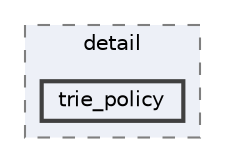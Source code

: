 digraph "C:/Users/HP/Documents/GitHub/Minero-Game/Classes/lib/include/c++/ext/pb_ds/detail/trie_policy"
{
 // LATEX_PDF_SIZE
  bgcolor="transparent";
  edge [fontname=Helvetica,fontsize=10,labelfontname=Helvetica,labelfontsize=10];
  node [fontname=Helvetica,fontsize=10,shape=box,height=0.2,width=0.4];
  compound=true
  subgraph clusterdir_36ea5ff05da98f3f134d69092af8e345 {
    graph [ bgcolor="#edf0f7", pencolor="grey50", label="detail", fontname=Helvetica,fontsize=10 style="filled,dashed", URL="dir_36ea5ff05da98f3f134d69092af8e345.html",tooltip=""]
  dir_0d498efdd2465d8cc8aa0023a9850520 [label="trie_policy", fillcolor="#edf0f7", color="grey25", style="filled,bold", URL="dir_0d498efdd2465d8cc8aa0023a9850520.html",tooltip=""];
  }
}

